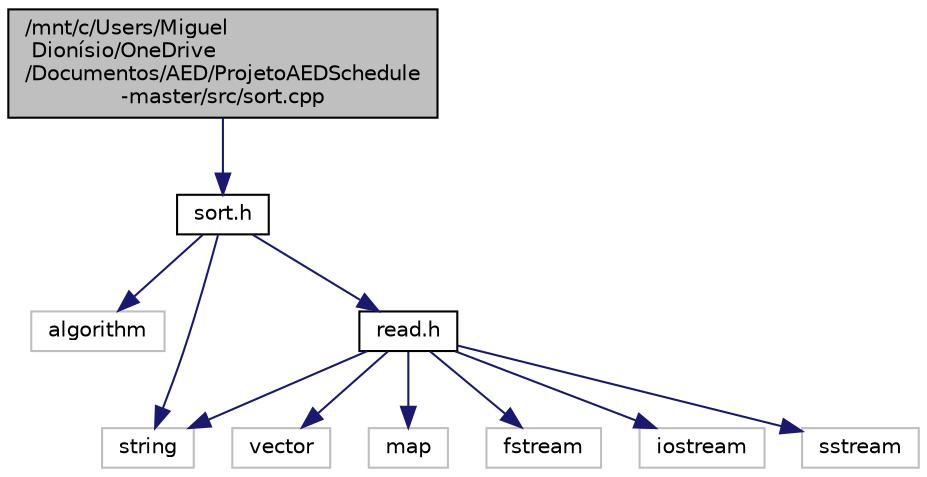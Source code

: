 digraph "/mnt/c/Users/Miguel Dionísio/OneDrive/Documentos/AED/ProjetoAEDSchedule-master/src/sort.cpp"
{
 // LATEX_PDF_SIZE
  edge [fontname="Helvetica",fontsize="10",labelfontname="Helvetica",labelfontsize="10"];
  node [fontname="Helvetica",fontsize="10",shape=record];
  Node1 [label="/mnt/c/Users/Miguel\l Dionísio/OneDrive\l/Documentos/AED/ProjetoAEDSchedule\l-master/src/sort.cpp",height=0.2,width=0.4,color="black", fillcolor="grey75", style="filled", fontcolor="black",tooltip="functions used throughout the program assist in sorting"];
  Node1 -> Node2 [color="midnightblue",fontsize="10",style="solid"];
  Node2 [label="sort.h",height=0.2,width=0.4,color="black", fillcolor="white", style="filled",URL="$sort_8h_source.html",tooltip=" "];
  Node2 -> Node3 [color="midnightblue",fontsize="10",style="solid"];
  Node3 [label="algorithm",height=0.2,width=0.4,color="grey75", fillcolor="white", style="filled",tooltip=" "];
  Node2 -> Node4 [color="midnightblue",fontsize="10",style="solid"];
  Node4 [label="string",height=0.2,width=0.4,color="grey75", fillcolor="white", style="filled",tooltip=" "];
  Node2 -> Node5 [color="midnightblue",fontsize="10",style="solid"];
  Node5 [label="read.h",height=0.2,width=0.4,color="black", fillcolor="white", style="filled",URL="$read_8h_source.html",tooltip=" "];
  Node5 -> Node6 [color="midnightblue",fontsize="10",style="solid"];
  Node6 [label="vector",height=0.2,width=0.4,color="grey75", fillcolor="white", style="filled",tooltip=" "];
  Node5 -> Node4 [color="midnightblue",fontsize="10",style="solid"];
  Node5 -> Node7 [color="midnightblue",fontsize="10",style="solid"];
  Node7 [label="map",height=0.2,width=0.4,color="grey75", fillcolor="white", style="filled",tooltip=" "];
  Node5 -> Node8 [color="midnightblue",fontsize="10",style="solid"];
  Node8 [label="fstream",height=0.2,width=0.4,color="grey75", fillcolor="white", style="filled",tooltip=" "];
  Node5 -> Node9 [color="midnightblue",fontsize="10",style="solid"];
  Node9 [label="iostream",height=0.2,width=0.4,color="grey75", fillcolor="white", style="filled",tooltip=" "];
  Node5 -> Node10 [color="midnightblue",fontsize="10",style="solid"];
  Node10 [label="sstream",height=0.2,width=0.4,color="grey75", fillcolor="white", style="filled",tooltip=" "];
}
